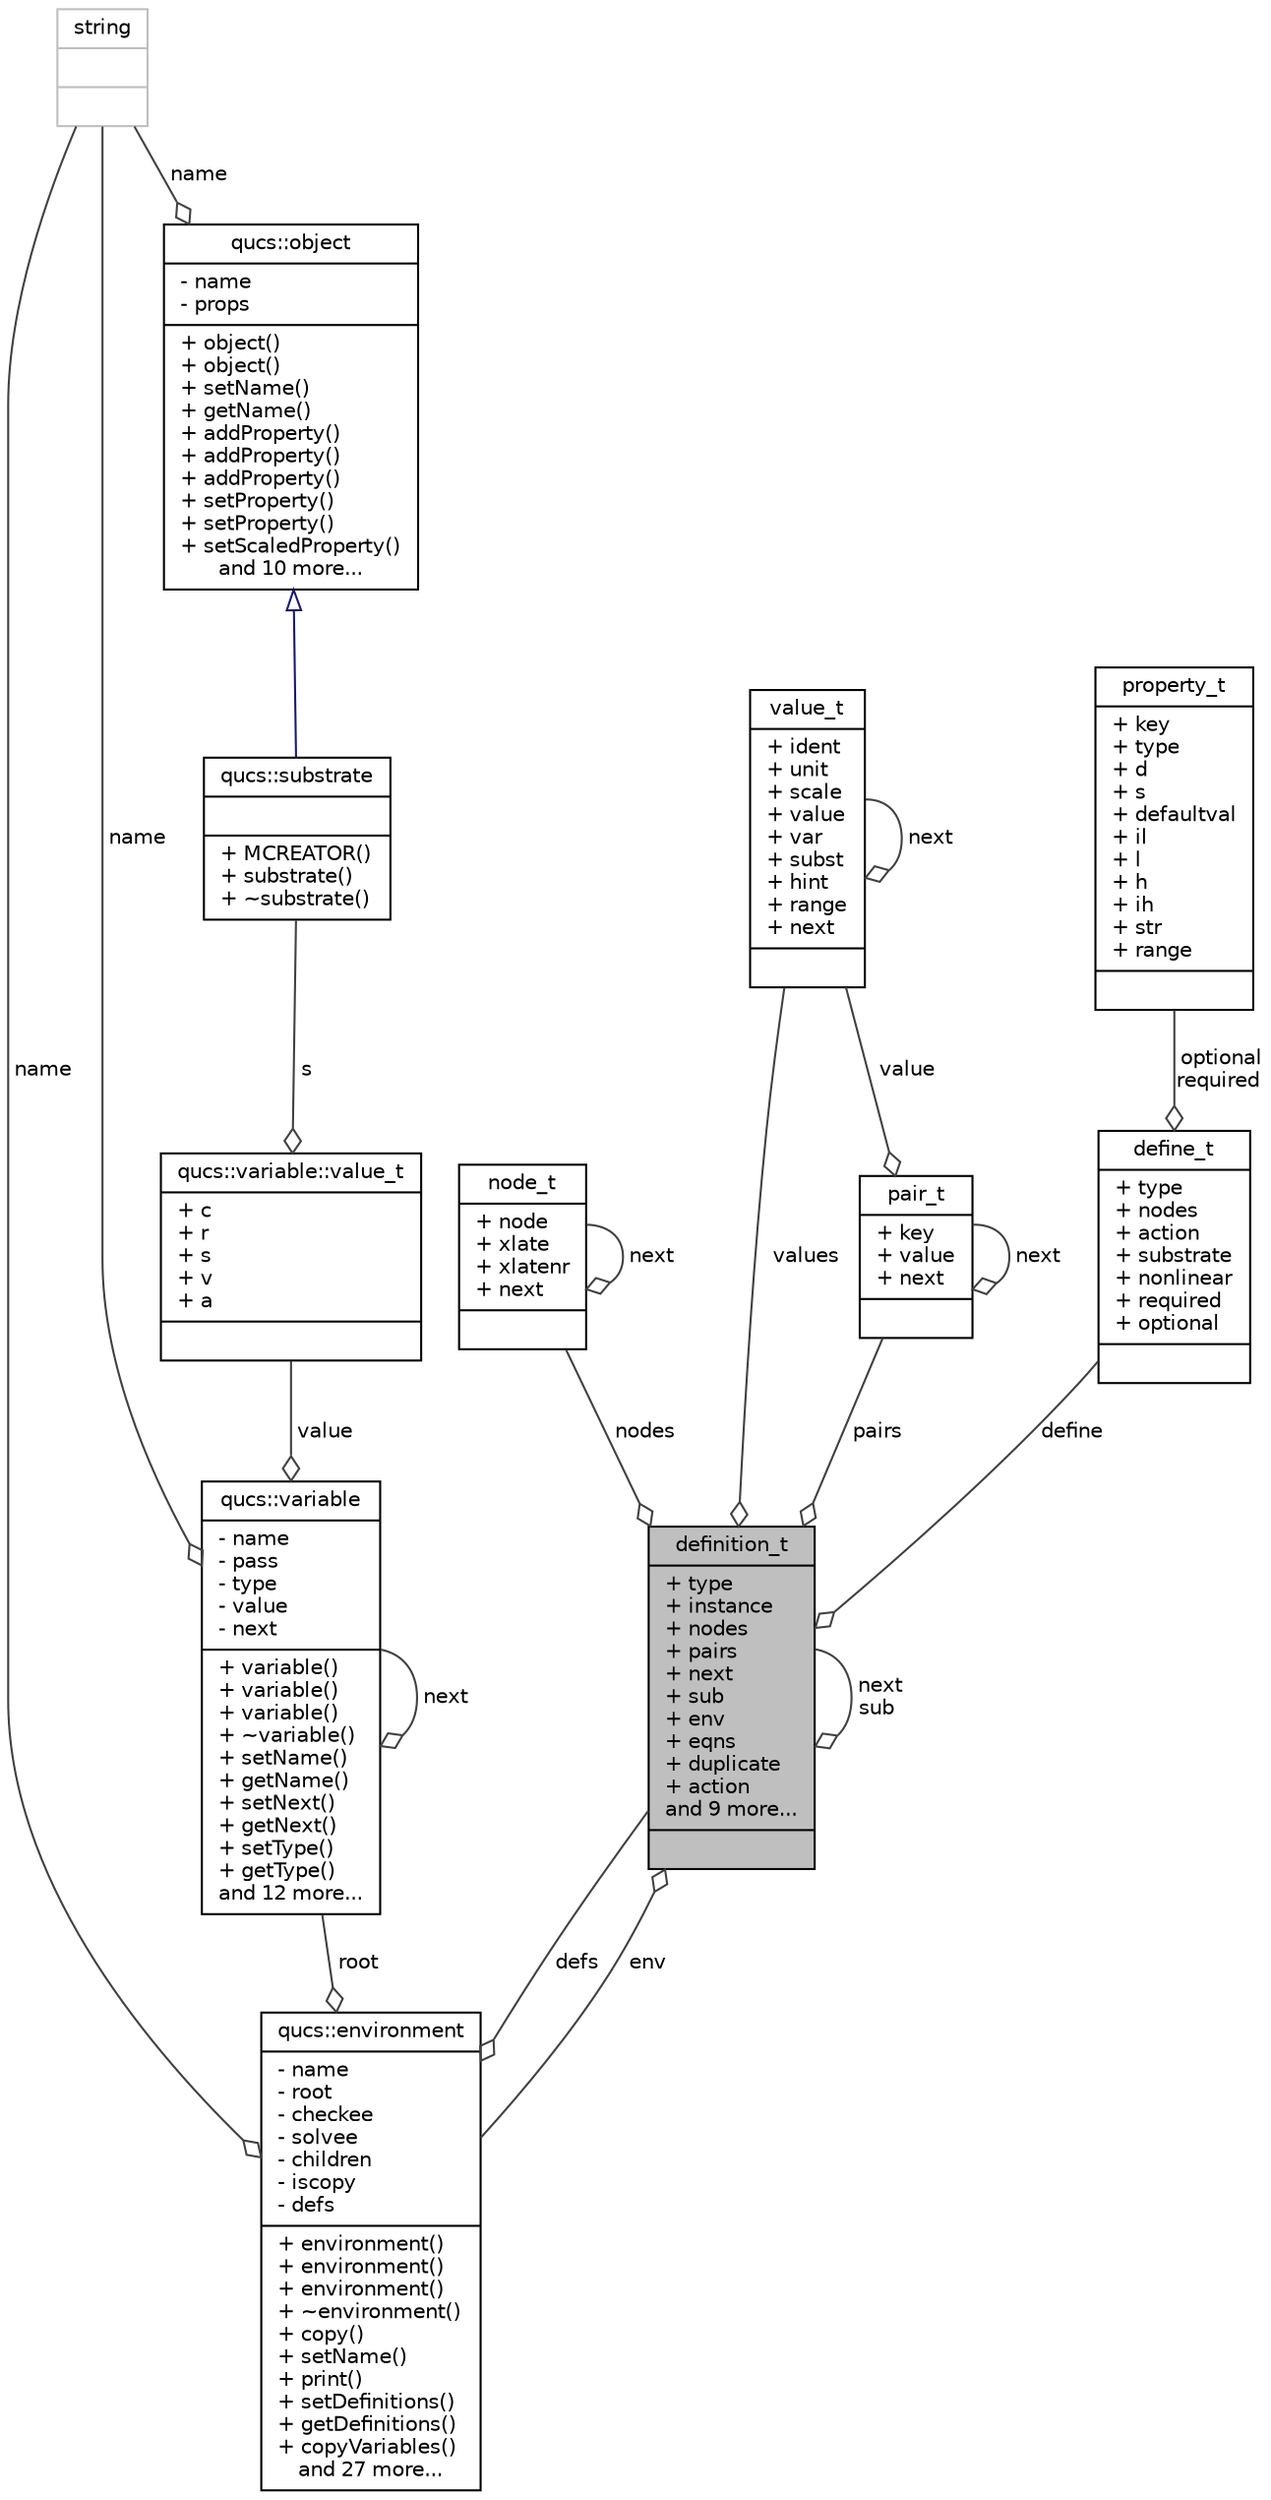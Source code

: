 digraph G
{
  edge [fontname="Helvetica",fontsize="10",labelfontname="Helvetica",labelfontsize="10"];
  node [fontname="Helvetica",fontsize="10",shape=record];
  Node1 [label="{definition_t\n|+ type\l+ instance\l+ nodes\l+ pairs\l+ next\l+ sub\l+ env\l+ eqns\l+ duplicate\l+ action\land 9 more...|}",height=0.2,width=0.4,color="black", fillcolor="grey75", style="filled" fontcolor="black"];
  Node2 -> Node1 [color="grey25",fontsize="10",style="solid",label=" env" ,arrowhead="odiamond",fontname="Helvetica"];
  Node2 [label="{qucs::environment\n|- name\l- root\l- checkee\l- solvee\l- children\l- iscopy\l- defs\l|+ environment()\l+ environment()\l+ environment()\l+ ~environment()\l+ copy()\l+ setName()\l+ print()\l+ setDefinitions()\l+ getDefinitions()\l+ copyVariables()\land 27 more...}",height=0.2,width=0.4,color="black", fillcolor="white", style="filled",URL="$classqucs_1_1environment.html",tooltip="Houses the settings for netlist evaluation."];
  Node1 -> Node2 [color="grey25",fontsize="10",style="solid",label=" defs" ,arrowhead="odiamond",fontname="Helvetica"];
  Node3 -> Node2 [color="grey25",fontsize="10",style="solid",label=" name" ,arrowhead="odiamond",fontname="Helvetica"];
  Node3 [label="{string\n||}",height=0.2,width=0.4,color="grey75", fillcolor="white", style="filled"];
  Node4 -> Node2 [color="grey25",fontsize="10",style="solid",label=" root" ,arrowhead="odiamond",fontname="Helvetica"];
  Node4 [label="{qucs::variable\n|- name\l- pass\l- type\l- value\l- next\l|+ variable()\l+ variable()\l+ variable()\l+ ~variable()\l+ setName()\l+ getName()\l+ setNext()\l+ getNext()\l+ setType()\l+ getType()\land 12 more...}",height=0.2,width=0.4,color="black", fillcolor="white", style="filled",URL="$classqucs_1_1variable.html"];
  Node3 -> Node4 [color="grey25",fontsize="10",style="solid",label=" name" ,arrowhead="odiamond",fontname="Helvetica"];
  Node5 -> Node4 [color="grey25",fontsize="10",style="solid",label=" value" ,arrowhead="odiamond",fontname="Helvetica"];
  Node5 [label="{qucs::variable::value_t\n|+ c\l+ r\l+ s\l+ v\l+ a\l|}",height=0.2,width=0.4,color="black", fillcolor="white", style="filled",URL="$unionqucs_1_1variable_1_1value__t.html"];
  Node6 -> Node5 [color="grey25",fontsize="10",style="solid",label=" s" ,arrowhead="odiamond",fontname="Helvetica"];
  Node6 [label="{qucs::substrate\n||+ MCREATOR()\l+ substrate()\l+ ~substrate()\l}",height=0.2,width=0.4,color="black", fillcolor="white", style="filled",URL="$classqucs_1_1substrate.html"];
  Node7 -> Node6 [dir="back",color="midnightblue",fontsize="10",style="solid",arrowtail="onormal",fontname="Helvetica"];
  Node7 [label="{qucs::object\n|- name\l- props\l|+ object()\l+ object()\l+ setName()\l+ getName()\l+ addProperty()\l+ addProperty()\l+ addProperty()\l+ setProperty()\l+ setProperty()\l+ setScaledProperty()\land 10 more...}",height=0.2,width=0.4,color="black", fillcolor="white", style="filled",URL="$classqucs_1_1object.html",tooltip="generic object class."];
  Node3 -> Node7 [color="grey25",fontsize="10",style="solid",label=" name" ,arrowhead="odiamond",fontname="Helvetica"];
  Node4 -> Node4 [color="grey25",fontsize="10",style="solid",label=" next" ,arrowhead="odiamond",fontname="Helvetica"];
  Node8 -> Node1 [color="grey25",fontsize="10",style="solid",label=" nodes" ,arrowhead="odiamond",fontname="Helvetica"];
  Node8 [label="{node_t\n|+ node\l+ xlate\l+ xlatenr\l+ next\l|}",height=0.2,width=0.4,color="black", fillcolor="white", style="filled",URL="$structnode__t.html"];
  Node8 -> Node8 [color="grey25",fontsize="10",style="solid",label=" next" ,arrowhead="odiamond",fontname="Helvetica"];
  Node1 -> Node1 [color="grey25",fontsize="10",style="solid",label=" next\nsub" ,arrowhead="odiamond",fontname="Helvetica"];
  Node9 -> Node1 [color="grey25",fontsize="10",style="solid",label=" values" ,arrowhead="odiamond",fontname="Helvetica"];
  Node9 [label="{value_t\n|+ ident\l+ unit\l+ scale\l+ value\l+ var\l+ subst\l+ hint\l+ range\l+ next\l|}",height=0.2,width=0.4,color="black", fillcolor="white", style="filled",URL="$structvalue__t.html"];
  Node9 -> Node9 [color="grey25",fontsize="10",style="solid",label=" next" ,arrowhead="odiamond",fontname="Helvetica"];
  Node10 -> Node1 [color="grey25",fontsize="10",style="solid",label=" pairs" ,arrowhead="odiamond",fontname="Helvetica"];
  Node10 [label="{pair_t\n|+ key\l+ value\l+ next\l|}",height=0.2,width=0.4,color="black", fillcolor="white", style="filled",URL="$structpair__t.html"];
  Node9 -> Node10 [color="grey25",fontsize="10",style="solid",label=" value" ,arrowhead="odiamond",fontname="Helvetica"];
  Node10 -> Node10 [color="grey25",fontsize="10",style="solid",label=" next" ,arrowhead="odiamond",fontname="Helvetica"];
  Node11 -> Node1 [color="grey25",fontsize="10",style="solid",label=" define" ,arrowhead="odiamond",fontname="Helvetica"];
  Node11 [label="{define_t\n|+ type\l+ nodes\l+ action\l+ substrate\l+ nonlinear\l+ required\l+ optional\l|}",height=0.2,width=0.4,color="black", fillcolor="white", style="filled",URL="$structdefine__t.html"];
  Node12 -> Node11 [color="grey25",fontsize="10",style="solid",label=" optional\nrequired" ,arrowhead="odiamond",fontname="Helvetica"];
  Node12 [label="{property_t\n|+ key\l+ type\l+ d\l+ s\l+ defaultval\l+ il\l+ l\l+ h\l+ ih\l+ str\l+ range\l|}",height=0.2,width=0.4,color="black", fillcolor="white", style="filled",URL="$structproperty__t.html"];
}
